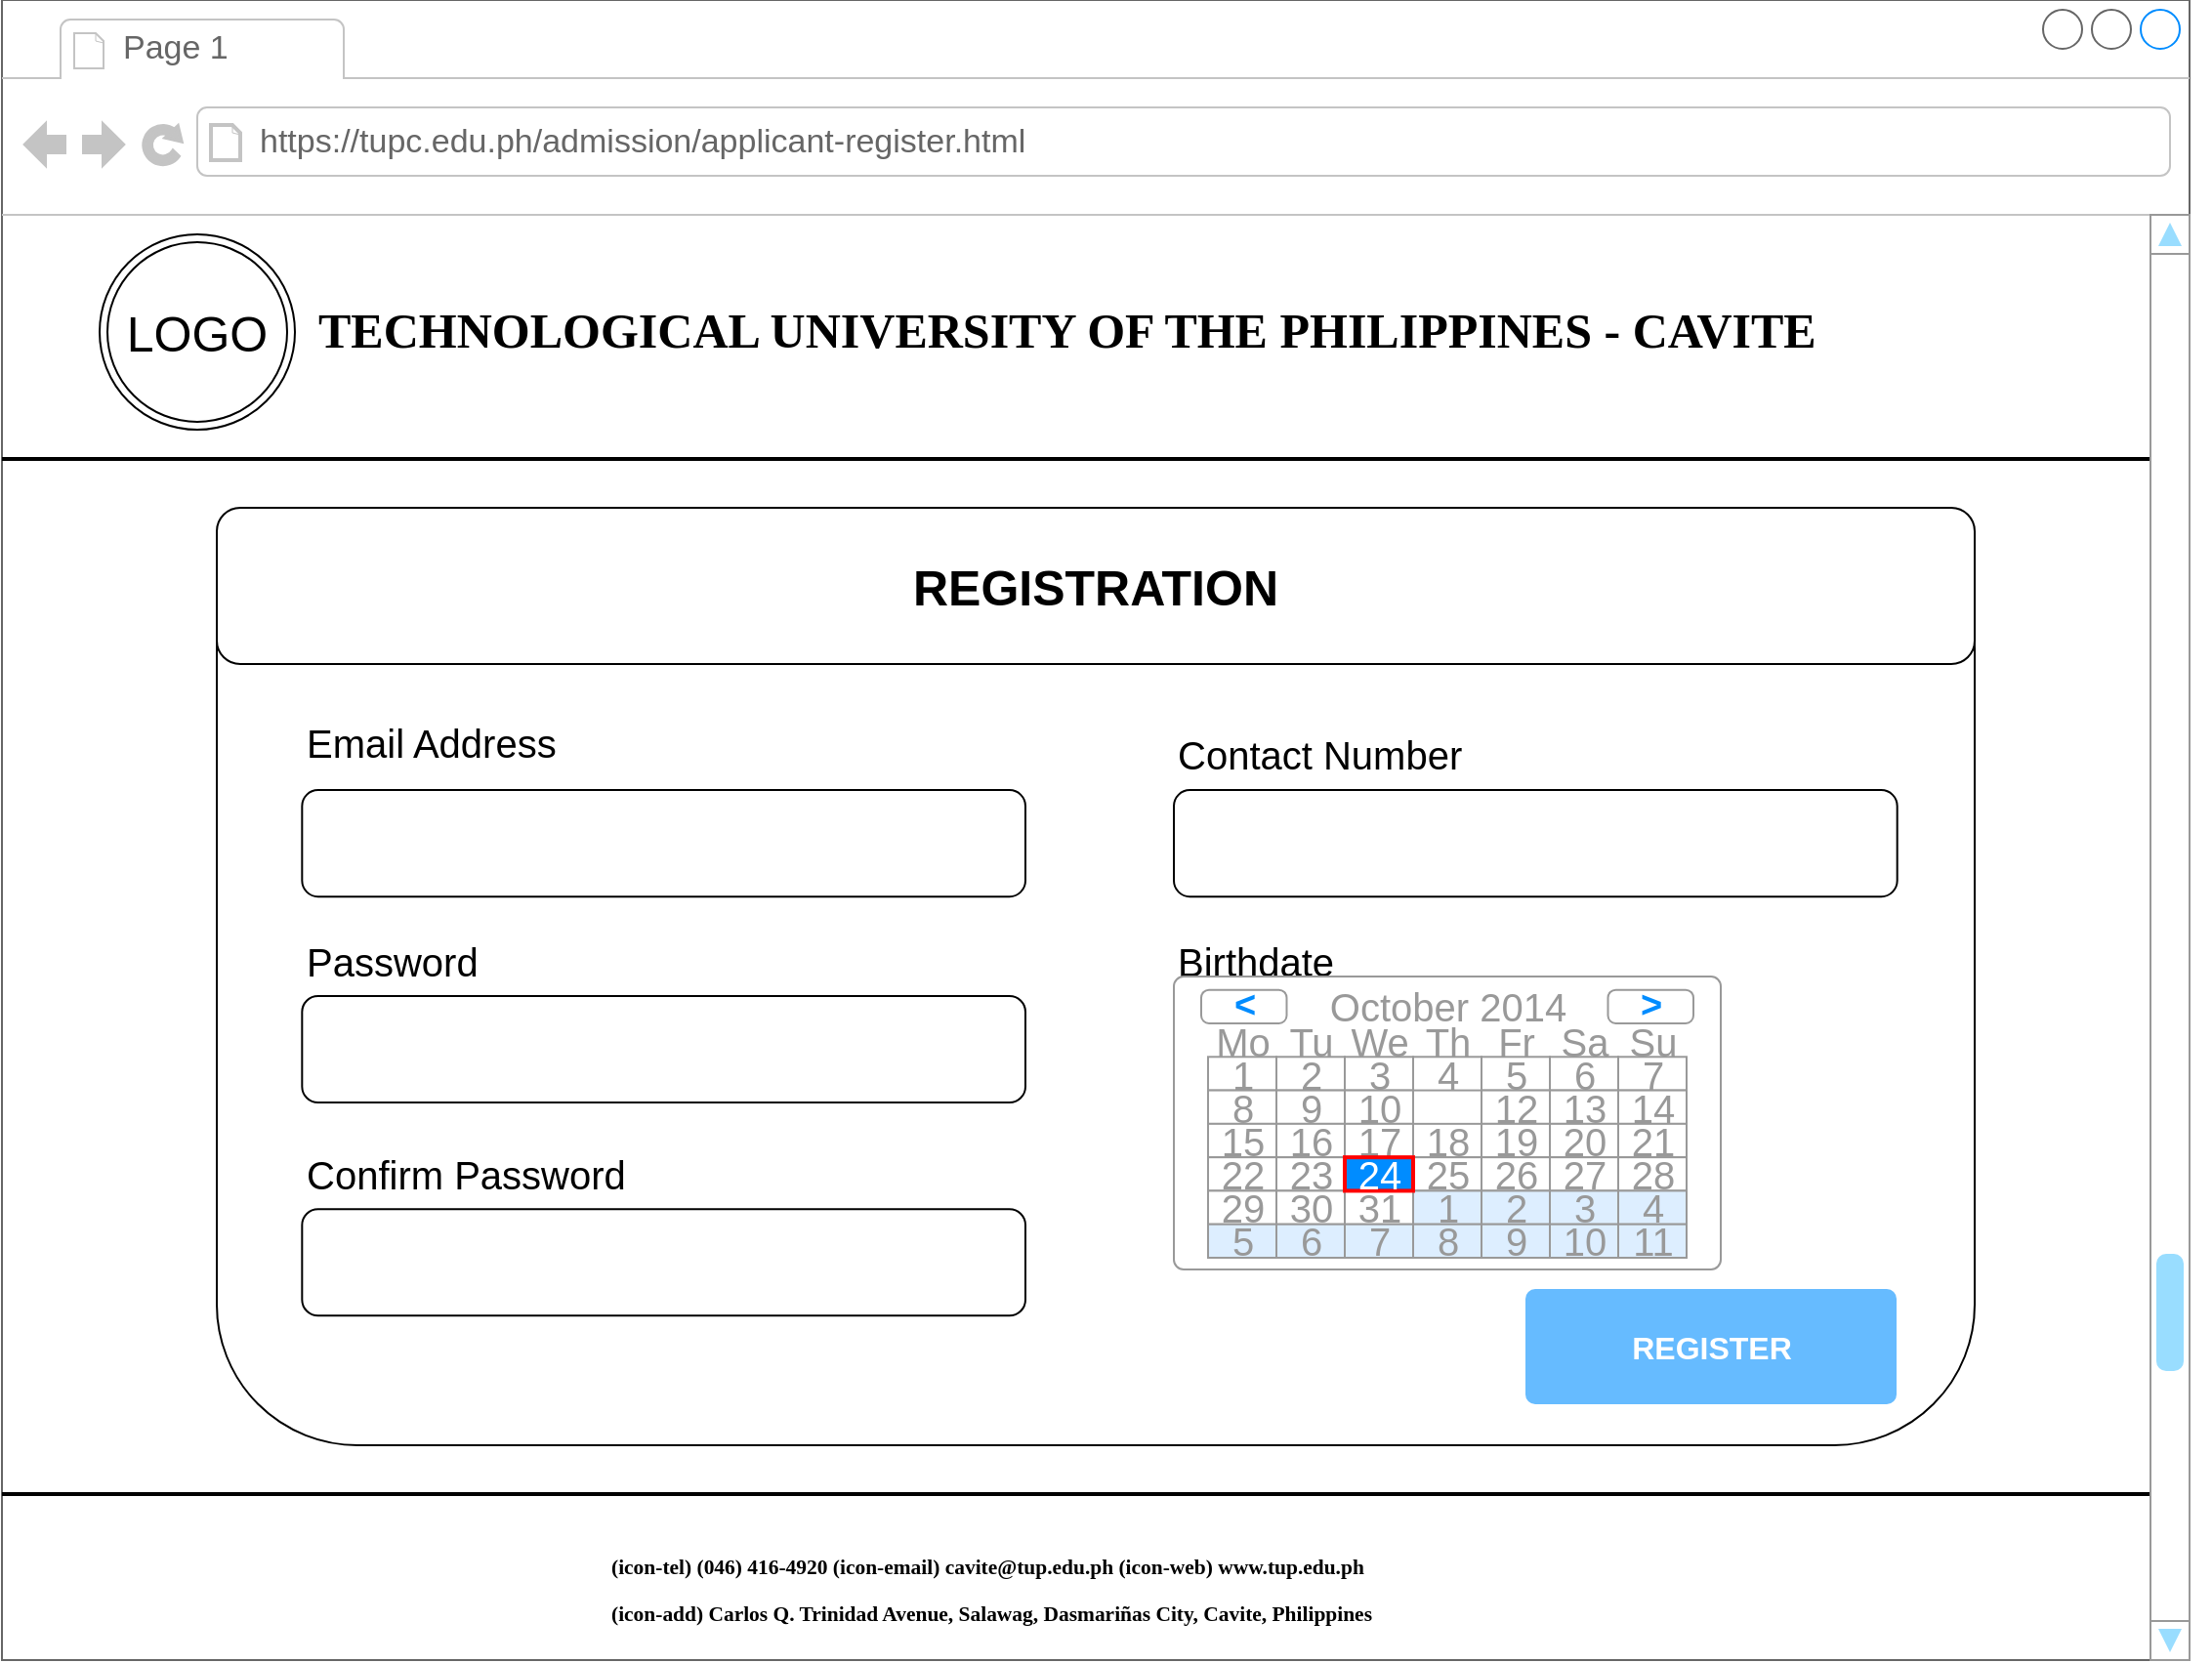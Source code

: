 <mxfile version="15.5.8" type="device"><diagram name="Page-1" id="03018318-947c-dd8e-b7a3-06fadd420f32"><mxGraphModel dx="2836" dy="920" grid="1" gridSize="10" guides="1" tooltips="1" connect="1" arrows="1" fold="1" page="1" pageScale="1" pageWidth="1100" pageHeight="850" background="none" math="0" shadow="0"><root><mxCell id="0"/><mxCell id="1" parent="0"/><mxCell id="jKOx8MgDiJnZx1pA27ru-1" value="" style="strokeWidth=1;shadow=0;dashed=0;align=center;html=1;shape=mxgraph.mockup.containers.browserWindow;rSize=0;strokeColor=none;strokeColor2=#008cff;strokeColor3=#c4c4c4;mainText=,;recursiveResize=0;fontSize=25;fillColor=none;" vertex="1" parent="1"><mxGeometry width="1120" height="850" as="geometry"/></mxCell><mxCell id="jKOx8MgDiJnZx1pA27ru-2" value="" style="line;strokeWidth=2;html=1;fontSize=25;" vertex="1" parent="jKOx8MgDiJnZx1pA27ru-1"><mxGeometry y="760" width="1100" height="10" as="geometry"/></mxCell><mxCell id="jKOx8MgDiJnZx1pA27ru-3" value="Page 1" style="strokeWidth=1;shadow=0;dashed=0;align=center;html=1;shape=mxgraph.mockup.containers.anchor;fontSize=17;fontColor=#666666;align=left;" vertex="1" parent="jKOx8MgDiJnZx1pA27ru-1"><mxGeometry x="60" y="12" width="110" height="26" as="geometry"/></mxCell><mxCell id="jKOx8MgDiJnZx1pA27ru-4" value="https://tupc.edu.ph/admission/applicant-register.html" style="strokeWidth=1;shadow=0;dashed=0;align=center;html=1;shape=mxgraph.mockup.containers.anchor;rSize=0;fontSize=17;fontColor=#666666;align=left;" vertex="1" parent="jKOx8MgDiJnZx1pA27ru-1"><mxGeometry x="130" y="60" width="250" height="26" as="geometry"/></mxCell><mxCell id="jKOx8MgDiJnZx1pA27ru-5" value="&lt;h1&gt;&lt;b&gt;&lt;font style=&quot;font-size: 25px&quot;&gt;TECHNOLOGICAL UNIVERSITY OF THE PHILIPPINES - CAVITE&lt;/font&gt;&lt;/b&gt;&lt;/h1&gt;" style="text;html=1;points=[];align=left;verticalAlign=top;spacingTop=-4;fontSize=14;fontFamily=Verdana" vertex="1" parent="jKOx8MgDiJnZx1pA27ru-1"><mxGeometry x="160" y="130" width="540" height="60" as="geometry"/></mxCell><mxCell id="jKOx8MgDiJnZx1pA27ru-6" value="LOGO" style="ellipse;shape=doubleEllipse;whiteSpace=wrap;html=1;fontSize=25;" vertex="1" parent="jKOx8MgDiJnZx1pA27ru-1"><mxGeometry x="50" y="120" width="100" height="100" as="geometry"/></mxCell><mxCell id="jKOx8MgDiJnZx1pA27ru-8" value="" style="line;strokeWidth=2;html=1;fontSize=25;" vertex="1" parent="jKOx8MgDiJnZx1pA27ru-1"><mxGeometry y="230" width="1100" height="10" as="geometry"/></mxCell><mxCell id="jKOx8MgDiJnZx1pA27ru-9" value="" style="verticalLabelPosition=bottom;shadow=0;dashed=0;align=center;html=1;verticalAlign=top;strokeWidth=1;shape=mxgraph.mockup.navigation.scrollBar;strokeColor=#999999;barPos=20;fillColor2=#99ddff;strokeColor2=none;direction=north;fontSize=25;" vertex="1" parent="jKOx8MgDiJnZx1pA27ru-1"><mxGeometry x="1100" y="110" width="30" height="740" as="geometry"/></mxCell><mxCell id="jKOx8MgDiJnZx1pA27ru-27" value="&lt;span style=&quot;font-family: &amp;#34;euphemia&amp;#34; ; font-size: 10.72px ; font-weight: 700&quot;&gt;(icon-tel) (046) 416-4920 (icon-email) cavite@tup.edu.ph (icon-web) www.tup.edu.ph&lt;br&gt;&lt;/span&gt;&lt;span style=&quot;font-family: &amp;#34;euphemia&amp;#34; ; font-size: 10.72px ; font-weight: 700&quot;&gt;(icon-add) Carlos Q. Trinidad Avenue, Salawag, Dasmariñas City, Cavite, Philippines&lt;/span&gt;&lt;span style=&quot;font-family: &amp;#34;euphemia&amp;#34; ; font-size: 10.72px ; font-weight: 700&quot;&gt;&lt;br&gt;&lt;/span&gt;" style="rounded=0;whiteSpace=wrap;html=1;fontSize=20;strokeWidth=1;fillColor=none;align=left;verticalAlign=top;strokeColor=none;" vertex="1" parent="jKOx8MgDiJnZx1pA27ru-1"><mxGeometry x="310" y="780" width="480" height="60" as="geometry"/></mxCell><mxCell id="jKOx8MgDiJnZx1pA27ru-28" value="" style="rounded=1;whiteSpace=wrap;html=1;" vertex="1" parent="jKOx8MgDiJnZx1pA27ru-1"><mxGeometry x="110" y="260" width="900" height="480" as="geometry"/></mxCell><mxCell id="jKOx8MgDiJnZx1pA27ru-30" value="" style="strokeWidth=1;shadow=0;dashed=0;align=center;html=1;shape=mxgraph.mockup.forms.rrect;rSize=0;strokeColor=none;fillColor=#ffffff;fontSize=25;" vertex="1" parent="jKOx8MgDiJnZx1pA27ru-1"><mxGeometry x="130" y="350" width="860" height="360" as="geometry"/></mxCell><mxCell id="jKOx8MgDiJnZx1pA27ru-33" value="&lt;font style=&quot;font-size: 20px&quot; color=&quot;#000000&quot;&gt;Email Address&lt;/font&gt;" style="strokeWidth=1;shadow=0;dashed=0;align=center;html=1;shape=mxgraph.mockup.forms.anchor;fontSize=12;fontColor=#666666;align=left;resizeWidth=1;spacingLeft=0;" vertex="1" parent="jKOx8MgDiJnZx1pA27ru-30"><mxGeometry width="202.644" height="20" relative="1" as="geometry"><mxPoint x="24" y="20" as="offset"/></mxGeometry></mxCell><mxCell id="jKOx8MgDiJnZx1pA27ru-42" value="&lt;font style=&quot;font-size: 20px&quot; color=&quot;#000000&quot;&gt;Password&lt;/font&gt;" style="strokeWidth=1;shadow=0;dashed=0;align=center;html=1;shape=mxgraph.mockup.forms.anchor;fontSize=12;fontColor=#666666;align=left;resizeWidth=1;spacingLeft=0;" vertex="1" parent="jKOx8MgDiJnZx1pA27ru-30"><mxGeometry x="23.655" y="130.909" width="202.644" height="21.818" as="geometry"/></mxCell><mxCell id="jKOx8MgDiJnZx1pA27ru-44" value="" style="rounded=1;whiteSpace=wrap;html=1;fontSize=20;fontColor=#000000;" vertex="1" parent="jKOx8MgDiJnZx1pA27ru-30"><mxGeometry x="23.66" y="54.55" width="370.34" height="54.55" as="geometry"/></mxCell><mxCell id="jKOx8MgDiJnZx1pA27ru-48" value="" style="rounded=1;whiteSpace=wrap;html=1;fontSize=20;fontColor=#000000;" vertex="1" parent="jKOx8MgDiJnZx1pA27ru-30"><mxGeometry x="23.66" y="160" width="370.34" height="54.55" as="geometry"/></mxCell><mxCell id="jKOx8MgDiJnZx1pA27ru-49" value="&lt;font style=&quot;font-size: 20px&quot; color=&quot;#000000&quot;&gt;Confirm Password&lt;/font&gt;" style="strokeWidth=1;shadow=0;dashed=0;align=center;html=1;shape=mxgraph.mockup.forms.anchor;fontSize=12;fontColor=#666666;align=left;resizeWidth=1;spacingLeft=0;" vertex="1" parent="jKOx8MgDiJnZx1pA27ru-30"><mxGeometry x="23.655" y="239.999" width="202.644" height="21.818" as="geometry"/></mxCell><mxCell id="jKOx8MgDiJnZx1pA27ru-50" value="" style="rounded=1;whiteSpace=wrap;html=1;fontSize=20;fontColor=#000000;" vertex="1" parent="jKOx8MgDiJnZx1pA27ru-30"><mxGeometry x="23.66" y="269.09" width="370.34" height="54.55" as="geometry"/></mxCell><mxCell id="jKOx8MgDiJnZx1pA27ru-37" value="REGISTER" style="strokeWidth=1;shadow=0;dashed=0;align=center;html=1;shape=mxgraph.mockup.forms.rrect;rSize=5;strokeColor=none;fontColor=#ffffff;fillColor=#66bbff;fontSize=16;fontStyle=1;" vertex="1" parent="jKOx8MgDiJnZx1pA27ru-30"><mxGeometry y="1" width="190" height="59" relative="1" as="geometry"><mxPoint x="650" y="-50" as="offset"/></mxGeometry></mxCell><mxCell id="jKOx8MgDiJnZx1pA27ru-51" value="&lt;font color=&quot;#000000&quot;&gt;&lt;span style=&quot;font-size: 20px&quot;&gt;Contact Number&lt;/span&gt;&lt;/font&gt;" style="strokeWidth=1;shadow=0;dashed=0;align=center;html=1;shape=mxgraph.mockup.forms.anchor;fontSize=12;fontColor=#666666;align=left;resizeWidth=1;spacingLeft=0;" vertex="1" parent="jKOx8MgDiJnZx1pA27ru-30"><mxGeometry x="469.995" y="25.459" width="202.644" height="21.818" as="geometry"/></mxCell><mxCell id="jKOx8MgDiJnZx1pA27ru-53" value="" style="rounded=1;whiteSpace=wrap;html=1;fontSize=20;fontColor=#000000;" vertex="1" parent="jKOx8MgDiJnZx1pA27ru-30"><mxGeometry x="470" y="54.55" width="370.34" height="54.55" as="geometry"/></mxCell><mxCell id="jKOx8MgDiJnZx1pA27ru-54" value="&lt;font color=&quot;#000000&quot;&gt;&lt;span style=&quot;font-size: 20px&quot;&gt;Birthdate&lt;/span&gt;&lt;/font&gt;" style="strokeWidth=1;shadow=0;dashed=0;align=center;html=1;shape=mxgraph.mockup.forms.anchor;fontSize=12;fontColor=#666666;align=left;resizeWidth=1;spacingLeft=0;" vertex="1" parent="jKOx8MgDiJnZx1pA27ru-30"><mxGeometry x="469.995" y="130.909" width="202.644" height="21.818" as="geometry"/></mxCell><mxCell id="jKOx8MgDiJnZx1pA27ru-55" value="" style="strokeWidth=1;shadow=0;dashed=0;align=center;html=1;shape=mxgraph.mockup.forms.rrect;rSize=5;strokeColor=#999999;fillColor=#ffffff;fontSize=20;fontColor=#000000;" vertex="1" parent="jKOx8MgDiJnZx1pA27ru-30"><mxGeometry x="470" y="150" width="280" height="150" as="geometry"/></mxCell><mxCell id="jKOx8MgDiJnZx1pA27ru-56" value="October 2014" style="strokeWidth=1;shadow=0;dashed=0;align=center;html=1;shape=mxgraph.mockup.forms.anchor;fontColor=#999999;fontSize=20;" vertex="1" parent="jKOx8MgDiJnZx1pA27ru-55"><mxGeometry x="52.5" y="6.857" width="175" height="17.143" as="geometry"/></mxCell><mxCell id="jKOx8MgDiJnZx1pA27ru-57" value="&lt;" style="strokeWidth=1;shadow=0;dashed=0;align=center;html=1;shape=mxgraph.mockup.forms.rrect;rSize=4;strokeColor=#999999;fontColor=#008cff;fontSize=19;fontStyle=1;" vertex="1" parent="jKOx8MgDiJnZx1pA27ru-55"><mxGeometry x="14" y="6.857" width="43.75" height="17.143" as="geometry"/></mxCell><mxCell id="jKOx8MgDiJnZx1pA27ru-58" value="&gt;" style="strokeWidth=1;shadow=0;dashed=0;align=center;html=1;shape=mxgraph.mockup.forms.rrect;rSize=4;strokeColor=#999999;fontColor=#008cff;fontSize=19;fontStyle=1;" vertex="1" parent="jKOx8MgDiJnZx1pA27ru-55"><mxGeometry x="222.25" y="6.857" width="43.75" height="17.143" as="geometry"/></mxCell><mxCell id="jKOx8MgDiJnZx1pA27ru-59" value="Mo" style="strokeWidth=1;shadow=0;dashed=0;align=center;html=1;shape=mxgraph.mockup.forms.anchor;fontColor=#999999;fontSize=20;" vertex="1" parent="jKOx8MgDiJnZx1pA27ru-55"><mxGeometry x="17.5" y="24" width="35" height="17.143" as="geometry"/></mxCell><mxCell id="jKOx8MgDiJnZx1pA27ru-60" value="Tu" style="strokeWidth=1;shadow=0;dashed=0;align=center;html=1;shape=mxgraph.mockup.forms.anchor;fontColor=#999999;fontSize=20;" vertex="1" parent="jKOx8MgDiJnZx1pA27ru-55"><mxGeometry x="52.5" y="24" width="35" height="17.143" as="geometry"/></mxCell><mxCell id="jKOx8MgDiJnZx1pA27ru-61" value="We" style="strokeWidth=1;shadow=0;dashed=0;align=center;html=1;shape=mxgraph.mockup.forms.anchor;fontColor=#999999;fontSize=20;" vertex="1" parent="jKOx8MgDiJnZx1pA27ru-55"><mxGeometry x="87.5" y="24" width="35" height="17.143" as="geometry"/></mxCell><mxCell id="jKOx8MgDiJnZx1pA27ru-62" value="Th" style="strokeWidth=1;shadow=0;dashed=0;align=center;html=1;shape=mxgraph.mockup.forms.anchor;fontColor=#999999;fontSize=20;" vertex="1" parent="jKOx8MgDiJnZx1pA27ru-55"><mxGeometry x="122.5" y="24" width="35" height="17.143" as="geometry"/></mxCell><mxCell id="jKOx8MgDiJnZx1pA27ru-63" value="Fr" style="strokeWidth=1;shadow=0;dashed=0;align=center;html=1;shape=mxgraph.mockup.forms.anchor;fontColor=#999999;fontSize=20;" vertex="1" parent="jKOx8MgDiJnZx1pA27ru-55"><mxGeometry x="157.5" y="24" width="35" height="17.143" as="geometry"/></mxCell><mxCell id="jKOx8MgDiJnZx1pA27ru-64" value="Sa" style="strokeWidth=1;shadow=0;dashed=0;align=center;html=1;shape=mxgraph.mockup.forms.anchor;fontColor=#999999;fontSize=20;" vertex="1" parent="jKOx8MgDiJnZx1pA27ru-55"><mxGeometry x="192.5" y="24" width="35" height="17.143" as="geometry"/></mxCell><mxCell id="jKOx8MgDiJnZx1pA27ru-65" value="Su" style="strokeWidth=1;shadow=0;dashed=0;align=center;html=1;shape=mxgraph.mockup.forms.anchor;fontColor=#999999;fontSize=20;" vertex="1" parent="jKOx8MgDiJnZx1pA27ru-55"><mxGeometry x="227.5" y="24" width="35" height="17.143" as="geometry"/></mxCell><mxCell id="jKOx8MgDiJnZx1pA27ru-66" value="1" style="strokeWidth=1;shadow=0;dashed=0;align=center;html=1;shape=mxgraph.mockup.forms.rrect;rSize=0;strokeColor=#999999;fontColor=#999999;fontSize=20;" vertex="1" parent="jKOx8MgDiJnZx1pA27ru-55"><mxGeometry x="17.5" y="41.143" width="35" height="17.143" as="geometry"/></mxCell><mxCell id="jKOx8MgDiJnZx1pA27ru-67" value="2" style="strokeWidth=1;shadow=0;dashed=0;align=center;html=1;shape=mxgraph.mockup.forms.rrect;rSize=0;strokeColor=#999999;fontColor=#999999;fontSize=20;" vertex="1" parent="jKOx8MgDiJnZx1pA27ru-55"><mxGeometry x="52.5" y="41.143" width="35" height="17.143" as="geometry"/></mxCell><mxCell id="jKOx8MgDiJnZx1pA27ru-68" value="3" style="strokeWidth=1;shadow=0;dashed=0;align=center;html=1;shape=mxgraph.mockup.forms.rrect;rSize=0;strokeColor=#999999;fontColor=#999999;fontSize=20;" vertex="1" parent="jKOx8MgDiJnZx1pA27ru-55"><mxGeometry x="87.5" y="41.143" width="35" height="17.143" as="geometry"/></mxCell><mxCell id="jKOx8MgDiJnZx1pA27ru-69" value="4" style="strokeWidth=1;shadow=0;dashed=0;align=center;html=1;shape=mxgraph.mockup.forms.rrect;rSize=0;strokeColor=#999999;fontColor=#999999;fontSize=20;" vertex="1" parent="jKOx8MgDiJnZx1pA27ru-55"><mxGeometry x="122.5" y="41.143" width="35" height="17.143" as="geometry"/></mxCell><mxCell id="jKOx8MgDiJnZx1pA27ru-70" value="5" style="strokeWidth=1;shadow=0;dashed=0;align=center;html=1;shape=mxgraph.mockup.forms.rrect;rSize=0;strokeColor=#999999;fontColor=#999999;fontSize=20;" vertex="1" parent="jKOx8MgDiJnZx1pA27ru-55"><mxGeometry x="157.5" y="41.143" width="35" height="17.143" as="geometry"/></mxCell><mxCell id="jKOx8MgDiJnZx1pA27ru-71" value="6" style="strokeWidth=1;shadow=0;dashed=0;align=center;html=1;shape=mxgraph.mockup.forms.rrect;rSize=0;strokeColor=#999999;fontColor=#999999;fontSize=20;" vertex="1" parent="jKOx8MgDiJnZx1pA27ru-55"><mxGeometry x="192.5" y="41.143" width="35" height="17.143" as="geometry"/></mxCell><mxCell id="jKOx8MgDiJnZx1pA27ru-72" value="7" style="strokeWidth=1;shadow=0;dashed=0;align=center;html=1;shape=mxgraph.mockup.forms.rrect;rSize=0;strokeColor=#999999;fontColor=#999999;fontSize=20;" vertex="1" parent="jKOx8MgDiJnZx1pA27ru-55"><mxGeometry x="227.5" y="41.143" width="35" height="17.143" as="geometry"/></mxCell><mxCell id="jKOx8MgDiJnZx1pA27ru-73" value="8" style="strokeWidth=1;shadow=0;dashed=0;align=center;html=1;shape=mxgraph.mockup.forms.rrect;rSize=0;strokeColor=#999999;fontColor=#999999;fontSize=20;" vertex="1" parent="jKOx8MgDiJnZx1pA27ru-55"><mxGeometry x="17.5" y="58.286" width="35" height="17.143" as="geometry"/></mxCell><mxCell id="jKOx8MgDiJnZx1pA27ru-74" value="9" style="strokeWidth=1;shadow=0;dashed=0;align=center;html=1;shape=mxgraph.mockup.forms.rrect;rSize=0;strokeColor=#999999;fontColor=#999999;fontSize=20;" vertex="1" parent="jKOx8MgDiJnZx1pA27ru-55"><mxGeometry x="52.5" y="58.286" width="35" height="17.143" as="geometry"/></mxCell><mxCell id="jKOx8MgDiJnZx1pA27ru-75" value="10" style="strokeWidth=1;shadow=0;dashed=0;align=center;html=1;shape=mxgraph.mockup.forms.rrect;rSize=0;strokeColor=#999999;fontColor=#999999;fontSize=20;" vertex="1" parent="jKOx8MgDiJnZx1pA27ru-55"><mxGeometry x="87.5" y="58.286" width="35" height="17.143" as="geometry"/></mxCell><mxCell id="jKOx8MgDiJnZx1pA27ru-76" value="11" style="strokeWidth=1;shadow=0;dashed=0;align=center;html=1;shape=mxgraph.mockup.forms.rrect;rSize=0;strokeColor=#999999;fontColor=#999999;fontSize=20;" vertex="1" parent="jKOx8MgDiJnZx1pA27ru-55"><mxGeometry x="90" y="89.996" width="35" height="17.143" as="geometry"/></mxCell><mxCell id="jKOx8MgDiJnZx1pA27ru-77" value="12" style="strokeWidth=1;shadow=0;dashed=0;align=center;html=1;shape=mxgraph.mockup.forms.rrect;rSize=0;strokeColor=#999999;fontColor=#999999;fontSize=20;" vertex="1" parent="jKOx8MgDiJnZx1pA27ru-55"><mxGeometry x="157.5" y="58.286" width="35" height="17.143" as="geometry"/></mxCell><mxCell id="jKOx8MgDiJnZx1pA27ru-78" value="13" style="strokeWidth=1;shadow=0;dashed=0;align=center;html=1;shape=mxgraph.mockup.forms.rrect;rSize=0;strokeColor=#999999;fontColor=#999999;fontSize=20;" vertex="1" parent="jKOx8MgDiJnZx1pA27ru-55"><mxGeometry x="192.5" y="58.286" width="35" height="17.143" as="geometry"/></mxCell><mxCell id="jKOx8MgDiJnZx1pA27ru-79" value="14" style="strokeWidth=1;shadow=0;dashed=0;align=center;html=1;shape=mxgraph.mockup.forms.rrect;rSize=0;strokeColor=#999999;fontColor=#999999;fontSize=20;" vertex="1" parent="jKOx8MgDiJnZx1pA27ru-55"><mxGeometry x="227.5" y="58.286" width="35" height="17.143" as="geometry"/></mxCell><mxCell id="jKOx8MgDiJnZx1pA27ru-80" value="15" style="strokeWidth=1;shadow=0;dashed=0;align=center;html=1;shape=mxgraph.mockup.forms.rrect;rSize=0;strokeColor=#999999;fontColor=#999999;fontSize=20;" vertex="1" parent="jKOx8MgDiJnZx1pA27ru-55"><mxGeometry x="17.5" y="75.429" width="35" height="17.143" as="geometry"/></mxCell><mxCell id="jKOx8MgDiJnZx1pA27ru-81" value="16" style="strokeWidth=1;shadow=0;dashed=0;align=center;html=1;shape=mxgraph.mockup.forms.rrect;rSize=0;strokeColor=#999999;fontColor=#999999;fontSize=20;" vertex="1" parent="jKOx8MgDiJnZx1pA27ru-55"><mxGeometry x="52.5" y="75.429" width="35" height="17.143" as="geometry"/></mxCell><mxCell id="jKOx8MgDiJnZx1pA27ru-82" value="17" style="strokeWidth=1;shadow=0;dashed=0;align=center;html=1;shape=mxgraph.mockup.forms.rrect;rSize=0;strokeColor=#999999;fontColor=#999999;fontSize=20;" vertex="1" parent="jKOx8MgDiJnZx1pA27ru-55"><mxGeometry x="87.5" y="75.429" width="35" height="17.143" as="geometry"/></mxCell><mxCell id="jKOx8MgDiJnZx1pA27ru-83" value="18" style="strokeWidth=1;shadow=0;dashed=0;align=center;html=1;shape=mxgraph.mockup.forms.rrect;rSize=0;strokeColor=#999999;fontColor=#999999;fontSize=20;" vertex="1" parent="jKOx8MgDiJnZx1pA27ru-55"><mxGeometry x="122.5" y="75.429" width="35" height="17.143" as="geometry"/></mxCell><mxCell id="jKOx8MgDiJnZx1pA27ru-84" value="19" style="strokeWidth=1;shadow=0;dashed=0;align=center;html=1;shape=mxgraph.mockup.forms.rrect;rSize=0;strokeColor=#999999;fontColor=#999999;fontSize=20;" vertex="1" parent="jKOx8MgDiJnZx1pA27ru-55"><mxGeometry x="157.5" y="75.429" width="35" height="17.143" as="geometry"/></mxCell><mxCell id="jKOx8MgDiJnZx1pA27ru-85" value="20" style="strokeWidth=1;shadow=0;dashed=0;align=center;html=1;shape=mxgraph.mockup.forms.rrect;rSize=0;strokeColor=#999999;fontColor=#999999;fontSize=20;" vertex="1" parent="jKOx8MgDiJnZx1pA27ru-55"><mxGeometry x="192.5" y="75.429" width="35" height="17.143" as="geometry"/></mxCell><mxCell id="jKOx8MgDiJnZx1pA27ru-86" value="21" style="strokeWidth=1;shadow=0;dashed=0;align=center;html=1;shape=mxgraph.mockup.forms.rrect;rSize=0;strokeColor=#999999;fontColor=#999999;fontSize=20;" vertex="1" parent="jKOx8MgDiJnZx1pA27ru-55"><mxGeometry x="227.5" y="75.429" width="35" height="17.143" as="geometry"/></mxCell><mxCell id="jKOx8MgDiJnZx1pA27ru-87" value="22" style="strokeWidth=1;shadow=0;dashed=0;align=center;html=1;shape=mxgraph.mockup.forms.rrect;rSize=0;strokeColor=#999999;fontColor=#999999;fontSize=20;" vertex="1" parent="jKOx8MgDiJnZx1pA27ru-55"><mxGeometry x="17.5" y="92.571" width="35" height="17.143" as="geometry"/></mxCell><mxCell id="jKOx8MgDiJnZx1pA27ru-88" value="23" style="strokeWidth=1;shadow=0;dashed=0;align=center;html=1;shape=mxgraph.mockup.forms.rrect;rSize=0;strokeColor=#999999;fontColor=#999999;fontSize=20;" vertex="1" parent="jKOx8MgDiJnZx1pA27ru-55"><mxGeometry x="52.5" y="92.571" width="35" height="17.143" as="geometry"/></mxCell><mxCell id="jKOx8MgDiJnZx1pA27ru-89" value="25" style="strokeWidth=1;shadow=0;dashed=0;align=center;html=1;shape=mxgraph.mockup.forms.rrect;rSize=0;strokeColor=#999999;fontColor=#999999;fontSize=20;" vertex="1" parent="jKOx8MgDiJnZx1pA27ru-55"><mxGeometry x="122.5" y="92.571" width="35" height="17.143" as="geometry"/></mxCell><mxCell id="jKOx8MgDiJnZx1pA27ru-90" value="26" style="strokeWidth=1;shadow=0;dashed=0;align=center;html=1;shape=mxgraph.mockup.forms.rrect;rSize=0;strokeColor=#999999;fontColor=#999999;fontSize=20;" vertex="1" parent="jKOx8MgDiJnZx1pA27ru-55"><mxGeometry x="157.5" y="92.571" width="35" height="17.143" as="geometry"/></mxCell><mxCell id="jKOx8MgDiJnZx1pA27ru-91" value="27" style="strokeWidth=1;shadow=0;dashed=0;align=center;html=1;shape=mxgraph.mockup.forms.rrect;rSize=0;strokeColor=#999999;fontColor=#999999;fontSize=20;" vertex="1" parent="jKOx8MgDiJnZx1pA27ru-55"><mxGeometry x="192.5" y="92.571" width="35" height="17.143" as="geometry"/></mxCell><mxCell id="jKOx8MgDiJnZx1pA27ru-92" value="28" style="strokeWidth=1;shadow=0;dashed=0;align=center;html=1;shape=mxgraph.mockup.forms.rrect;rSize=0;strokeColor=#999999;fontColor=#999999;fontSize=20;" vertex="1" parent="jKOx8MgDiJnZx1pA27ru-55"><mxGeometry x="227.5" y="92.571" width="35" height="17.143" as="geometry"/></mxCell><mxCell id="jKOx8MgDiJnZx1pA27ru-93" value="29" style="strokeWidth=1;shadow=0;dashed=0;align=center;html=1;shape=mxgraph.mockup.forms.rrect;rSize=0;strokeColor=#999999;fontColor=#999999;fontSize=20;" vertex="1" parent="jKOx8MgDiJnZx1pA27ru-55"><mxGeometry x="17.5" y="109.714" width="35" height="17.143" as="geometry"/></mxCell><mxCell id="jKOx8MgDiJnZx1pA27ru-94" value="30" style="strokeWidth=1;shadow=0;dashed=0;align=center;html=1;shape=mxgraph.mockup.forms.rrect;rSize=0;strokeColor=#999999;fontColor=#999999;fontSize=20;" vertex="1" parent="jKOx8MgDiJnZx1pA27ru-55"><mxGeometry x="52.5" y="109.714" width="35" height="17.143" as="geometry"/></mxCell><mxCell id="jKOx8MgDiJnZx1pA27ru-95" value="31" style="strokeWidth=1;shadow=0;dashed=0;align=center;html=1;shape=mxgraph.mockup.forms.rrect;rSize=0;strokeColor=#999999;fontColor=#999999;fontSize=20;" vertex="1" parent="jKOx8MgDiJnZx1pA27ru-55"><mxGeometry x="87.5" y="109.714" width="35" height="17.143" as="geometry"/></mxCell><mxCell id="jKOx8MgDiJnZx1pA27ru-96" value="1" style="strokeWidth=1;shadow=0;dashed=0;align=center;html=1;shape=mxgraph.mockup.forms.rrect;rSize=0;strokeColor=#999999;fontColor=#999999;fillColor=#ddeeff;fontSize=20;" vertex="1" parent="jKOx8MgDiJnZx1pA27ru-55"><mxGeometry x="122.5" y="109.714" width="35" height="17.143" as="geometry"/></mxCell><mxCell id="jKOx8MgDiJnZx1pA27ru-97" value="2" style="strokeWidth=1;shadow=0;dashed=0;align=center;html=1;shape=mxgraph.mockup.forms.rrect;rSize=0;strokeColor=#999999;fontColor=#999999;fillColor=#ddeeff;fontSize=20;" vertex="1" parent="jKOx8MgDiJnZx1pA27ru-55"><mxGeometry x="157.5" y="109.714" width="35" height="17.143" as="geometry"/></mxCell><mxCell id="jKOx8MgDiJnZx1pA27ru-98" value="3" style="strokeWidth=1;shadow=0;dashed=0;align=center;html=1;shape=mxgraph.mockup.forms.rrect;rSize=0;strokeColor=#999999;fontColor=#999999;fillColor=#ddeeff;fontSize=20;" vertex="1" parent="jKOx8MgDiJnZx1pA27ru-55"><mxGeometry x="192.5" y="109.714" width="35" height="17.143" as="geometry"/></mxCell><mxCell id="jKOx8MgDiJnZx1pA27ru-99" value="4" style="strokeWidth=1;shadow=0;dashed=0;align=center;html=1;shape=mxgraph.mockup.forms.rrect;rSize=0;strokeColor=#999999;fontColor=#999999;fillColor=#ddeeff;fontSize=20;" vertex="1" parent="jKOx8MgDiJnZx1pA27ru-55"><mxGeometry x="227.5" y="109.714" width="35" height="17.143" as="geometry"/></mxCell><mxCell id="jKOx8MgDiJnZx1pA27ru-100" value="5" style="strokeWidth=1;shadow=0;dashed=0;align=center;html=1;shape=mxgraph.mockup.forms.rrect;rSize=0;strokeColor=#999999;fontColor=#999999;fillColor=#ddeeff;fontSize=20;" vertex="1" parent="jKOx8MgDiJnZx1pA27ru-55"><mxGeometry x="17.5" y="126.857" width="35" height="17.143" as="geometry"/></mxCell><mxCell id="jKOx8MgDiJnZx1pA27ru-101" value="6" style="strokeWidth=1;shadow=0;dashed=0;align=center;html=1;shape=mxgraph.mockup.forms.rrect;rSize=0;strokeColor=#999999;fontColor=#999999;fillColor=#ddeeff;fontSize=20;" vertex="1" parent="jKOx8MgDiJnZx1pA27ru-55"><mxGeometry x="52.5" y="126.857" width="35" height="17.143" as="geometry"/></mxCell><mxCell id="jKOx8MgDiJnZx1pA27ru-102" value="7" style="strokeWidth=1;shadow=0;dashed=0;align=center;html=1;shape=mxgraph.mockup.forms.rrect;rSize=0;strokeColor=#999999;fontColor=#999999;fillColor=#ddeeff;fontSize=20;" vertex="1" parent="jKOx8MgDiJnZx1pA27ru-55"><mxGeometry x="87.5" y="126.857" width="35" height="17.143" as="geometry"/></mxCell><mxCell id="jKOx8MgDiJnZx1pA27ru-103" value="8" style="strokeWidth=1;shadow=0;dashed=0;align=center;html=1;shape=mxgraph.mockup.forms.rrect;rSize=0;strokeColor=#999999;fontColor=#999999;fillColor=#ddeeff;fontSize=20;" vertex="1" parent="jKOx8MgDiJnZx1pA27ru-55"><mxGeometry x="122.5" y="126.857" width="35" height="17.143" as="geometry"/></mxCell><mxCell id="jKOx8MgDiJnZx1pA27ru-104" value="9" style="strokeWidth=1;shadow=0;dashed=0;align=center;html=1;shape=mxgraph.mockup.forms.rrect;rSize=0;strokeColor=#999999;fontColor=#999999;fillColor=#ddeeff;fontSize=20;" vertex="1" parent="jKOx8MgDiJnZx1pA27ru-55"><mxGeometry x="157.5" y="126.857" width="35" height="17.143" as="geometry"/></mxCell><mxCell id="jKOx8MgDiJnZx1pA27ru-105" value="10" style="strokeWidth=1;shadow=0;dashed=0;align=center;html=1;shape=mxgraph.mockup.forms.rrect;rSize=0;strokeColor=#999999;fontColor=#999999;fillColor=#ddeeff;fontSize=20;" vertex="1" parent="jKOx8MgDiJnZx1pA27ru-55"><mxGeometry x="192.5" y="126.857" width="35" height="17.143" as="geometry"/></mxCell><mxCell id="jKOx8MgDiJnZx1pA27ru-106" value="11" style="strokeWidth=1;shadow=0;dashed=0;align=center;html=1;shape=mxgraph.mockup.forms.rrect;rSize=0;strokeColor=#999999;fontColor=#999999;fillColor=#ddeeff;fontSize=20;" vertex="1" parent="jKOx8MgDiJnZx1pA27ru-55"><mxGeometry x="227.5" y="126.857" width="35" height="17.143" as="geometry"/></mxCell><mxCell id="jKOx8MgDiJnZx1pA27ru-107" value="24" style="strokeWidth=1;shadow=0;dashed=0;align=center;html=1;shape=mxgraph.mockup.forms.rrect;rSize=0;strokeColor=#ff0000;fontColor=#ffffff;strokeWidth=2;fillColor=#008cff;fontSize=20;" vertex="1" parent="jKOx8MgDiJnZx1pA27ru-55"><mxGeometry x="87.5" y="92.571" width="35" height="17.143" as="geometry"/></mxCell><mxCell id="jKOx8MgDiJnZx1pA27ru-29" value="&lt;b&gt;&lt;font style=&quot;font-size: 25px&quot;&gt;REGISTRATION&lt;/font&gt;&lt;/b&gt;" style="rounded=1;whiteSpace=wrap;html=1;" vertex="1" parent="jKOx8MgDiJnZx1pA27ru-1"><mxGeometry x="110" y="260" width="900" height="80" as="geometry"/></mxCell></root></mxGraphModel></diagram></mxfile>